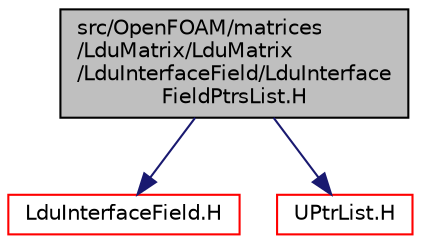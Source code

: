 digraph "src/OpenFOAM/matrices/LduMatrix/LduMatrix/LduInterfaceField/LduInterfaceFieldPtrsList.H"
{
  bgcolor="transparent";
  edge [fontname="Helvetica",fontsize="10",labelfontname="Helvetica",labelfontsize="10"];
  node [fontname="Helvetica",fontsize="10",shape=record];
  Node1 [label="src/OpenFOAM/matrices\l/LduMatrix/LduMatrix\l/LduInterfaceField/LduInterface\lFieldPtrsList.H",height=0.2,width=0.4,color="black", fillcolor="grey75", style="filled", fontcolor="black"];
  Node1 -> Node2 [color="midnightblue",fontsize="10",style="solid",fontname="Helvetica"];
  Node2 [label="LduInterfaceField.H",height=0.2,width=0.4,color="red",URL="$a08462.html"];
  Node1 -> Node3 [color="midnightblue",fontsize="10",style="solid",fontname="Helvetica"];
  Node3 [label="UPtrList.H",height=0.2,width=0.4,color="red",URL="$a07854.html"];
}
